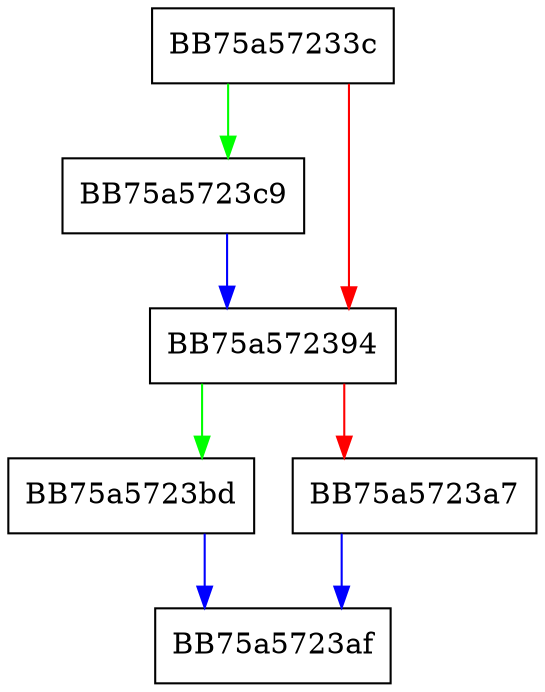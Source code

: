 digraph PythonIndentationHelper {
  node [shape="box"];
  graph [splines=ortho];
  BB75a57233c -> BB75a5723c9 [color="green"];
  BB75a57233c -> BB75a572394 [color="red"];
  BB75a572394 -> BB75a5723bd [color="green"];
  BB75a572394 -> BB75a5723a7 [color="red"];
  BB75a5723a7 -> BB75a5723af [color="blue"];
  BB75a5723bd -> BB75a5723af [color="blue"];
  BB75a5723c9 -> BB75a572394 [color="blue"];
}